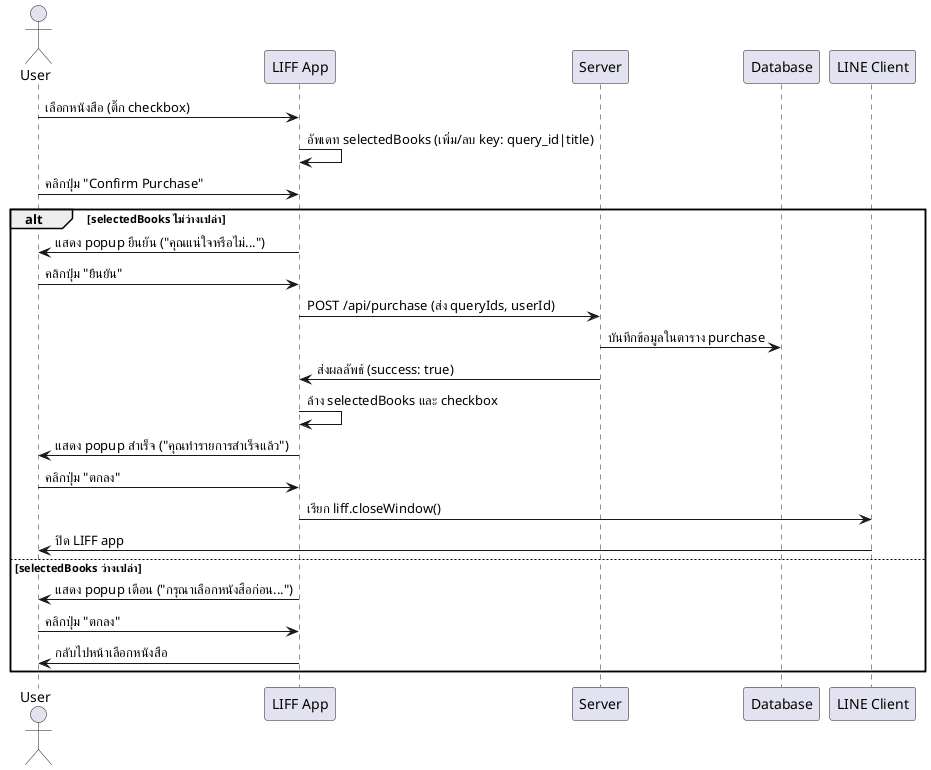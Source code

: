 @startuml
actor User
participant "LIFF App" as LIFF
participant "Server" as Server
participant "Database" as DB
participant "LINE Client" as LINE

User -> LIFF: เลือกหนังสือ (ติ๊ก checkbox)
LIFF -> LIFF: อัพเดท selectedBooks (เพิ่ม/ลบ key: query_id|title)
User -> LIFF: คลิกปุ่ม "Confirm Purchase"
alt selectedBooks ไม่ว่างเปล่า
    LIFF -> User: แสดง popup ยืนยัน ("คุณแน่ใจหรือไม่...")
    User -> LIFF: คลิกปุ่ม "ยืนยัน"
    LIFF -> Server: POST /api/purchase (ส่ง queryIds, userId)
    Server -> DB: บันทึกข้อมูลในตาราง purchase
    Server -> LIFF: ส่งผลลัพธ์ (success: true)
    LIFF -> LIFF: ล้าง selectedBooks และ checkbox
    LIFF -> User: แสดง popup สำเร็จ ("คุณทำรายการสำเร็จแล้ว")
    User -> LIFF: คลิกปุ่ม "ตกลง"
    LIFF -> LINE: เรียก liff.closeWindow()
    LINE -> User: ปิด LIFF app
else selectedBooks ว่างเปล่า
    LIFF -> User: แสดง popup เตือน ("กรุณาเลือกหนังสือก่อน...")
    User -> LIFF: คลิกปุ่ม "ตกลง"
    LIFF -> User: กลับไปหน้าเลือกหนังสือ
end

@enduml